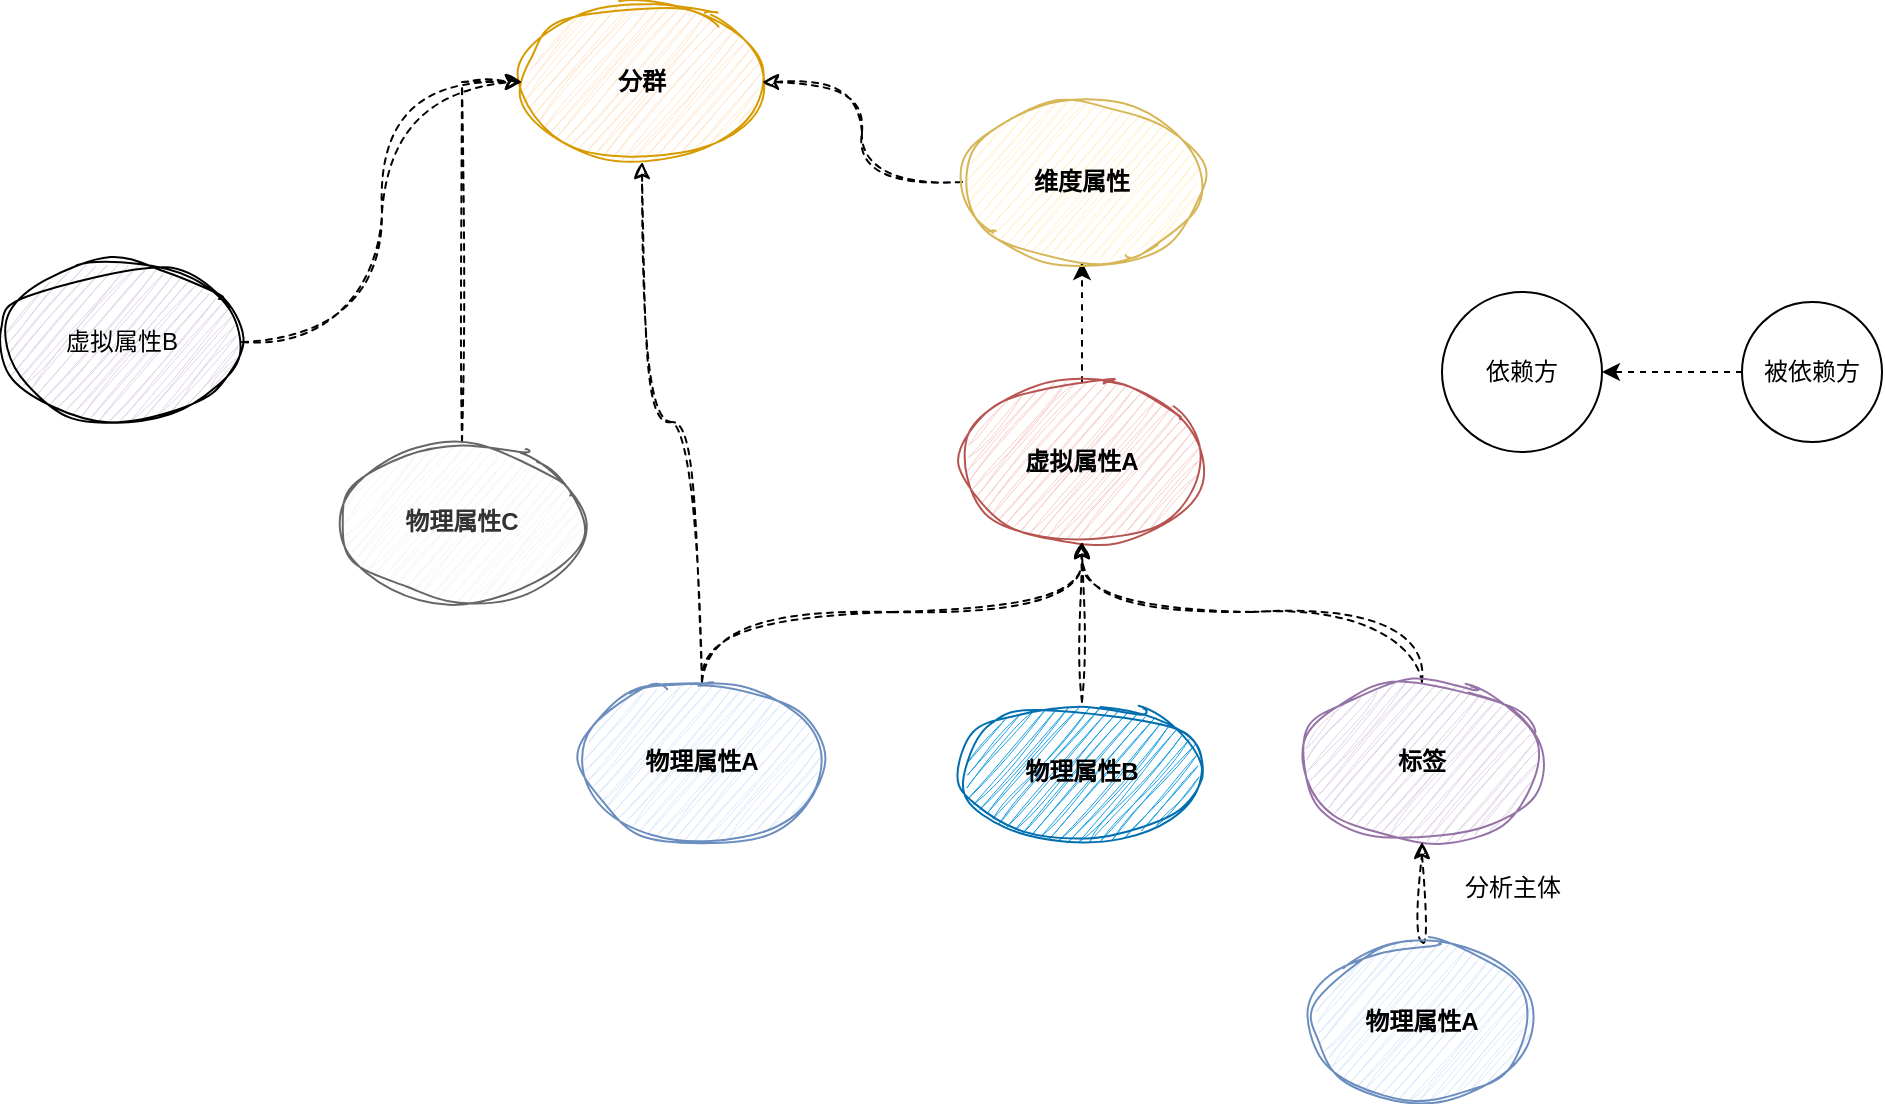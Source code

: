 <mxfile version="24.4.7" type="github">
  <diagram name="第 1 页" id="Z7Th33rIA3lxe8Ifl9V_">
    <mxGraphModel dx="1781" dy="581" grid="1" gridSize="10" guides="1" tooltips="1" connect="1" arrows="1" fold="1" page="1" pageScale="1" pageWidth="827" pageHeight="1169" math="0" shadow="0">
      <root>
        <mxCell id="0" />
        <mxCell id="1" parent="0" />
        <mxCell id="bh9T-JL_B93E33vmxypZ-8" style="edgeStyle=orthogonalEdgeStyle;rounded=1;orthogonalLoop=1;jettySize=auto;html=1;entryX=0.5;entryY=1;entryDx=0;entryDy=0;sketch=1;curveFitting=1;jiggle=2;dashed=1;elbow=vertical;curved=1;strokeColor=default;exitX=0.5;exitY=0;exitDx=0;exitDy=0;" parent="1" source="bh9T-JL_B93E33vmxypZ-1" target="bh9T-JL_B93E33vmxypZ-2" edge="1">
          <mxGeometry relative="1" as="geometry" />
        </mxCell>
        <mxCell id="bh9T-JL_B93E33vmxypZ-18" style="edgeStyle=orthogonalEdgeStyle;rounded=0;orthogonalLoop=1;jettySize=auto;html=1;curved=1;sketch=1;curveFitting=1;jiggle=2;dashed=1;" parent="1" source="bh9T-JL_B93E33vmxypZ-1" target="bh9T-JL_B93E33vmxypZ-4" edge="1">
          <mxGeometry relative="1" as="geometry" />
        </mxCell>
        <mxCell id="bh9T-JL_B93E33vmxypZ-1" value="&lt;b&gt;物理属性A&lt;/b&gt;" style="ellipse;whiteSpace=wrap;html=1;sketch=1;curveFitting=1;jiggle=2;shadow=0;fillColor=#dae8fc;strokeColor=#6c8ebf;" parent="1" vertex="1">
          <mxGeometry x="140" y="410" width="120" height="80" as="geometry" />
        </mxCell>
        <mxCell id="bh9T-JL_B93E33vmxypZ-10" style="edgeStyle=orthogonalEdgeStyle;rounded=0;orthogonalLoop=1;jettySize=auto;html=1;curved=1;dashed=1;" parent="1" source="bh9T-JL_B93E33vmxypZ-2" target="bh9T-JL_B93E33vmxypZ-5" edge="1">
          <mxGeometry relative="1" as="geometry" />
        </mxCell>
        <mxCell id="bh9T-JL_B93E33vmxypZ-2" value="&lt;b&gt;虚拟属性A&lt;/b&gt;" style="ellipse;whiteSpace=wrap;html=1;sketch=1;curveFitting=1;jiggle=2;fillColor=#f8cecc;strokeColor=#b85450;" parent="1" vertex="1">
          <mxGeometry x="330" y="260" width="120" height="80" as="geometry" />
        </mxCell>
        <mxCell id="bh9T-JL_B93E33vmxypZ-9" style="edgeStyle=orthogonalEdgeStyle;rounded=0;orthogonalLoop=1;jettySize=auto;html=1;entryX=0.5;entryY=1;entryDx=0;entryDy=0;exitX=0.5;exitY=0;exitDx=0;exitDy=0;elbow=vertical;sketch=1;curveFitting=1;jiggle=2;curved=1;dashed=1;" parent="1" source="bh9T-JL_B93E33vmxypZ-3" target="bh9T-JL_B93E33vmxypZ-2" edge="1">
          <mxGeometry relative="1" as="geometry" />
        </mxCell>
        <mxCell id="bh9T-JL_B93E33vmxypZ-3" value="&lt;b&gt;标签&lt;/b&gt;" style="ellipse;whiteSpace=wrap;html=1;sketch=1;curveFitting=1;jiggle=2;shadow=0;fillColor=#e1d5e7;strokeColor=#9673a6;" parent="1" vertex="1">
          <mxGeometry x="500" y="410" width="120" height="80" as="geometry" />
        </mxCell>
        <mxCell id="bh9T-JL_B93E33vmxypZ-4" value="&lt;b&gt;分群&lt;/b&gt;" style="ellipse;whiteSpace=wrap;html=1;sketch=1;curveFitting=1;jiggle=2;shadow=0;fillColor=#ffe6cc;strokeColor=#d79b00;" parent="1" vertex="1">
          <mxGeometry x="110" y="70" width="120" height="80" as="geometry" />
        </mxCell>
        <mxCell id="bh9T-JL_B93E33vmxypZ-17" style="edgeStyle=orthogonalEdgeStyle;rounded=0;orthogonalLoop=1;jettySize=auto;html=1;exitX=1;exitY=0.5;exitDx=0;exitDy=0;curved=1;dashed=1;sketch=1;curveFitting=1;jiggle=2;" parent="1" source="bh9T-JL_B93E33vmxypZ-5" target="bh9T-JL_B93E33vmxypZ-4" edge="1">
          <mxGeometry relative="1" as="geometry" />
        </mxCell>
        <mxCell id="bh9T-JL_B93E33vmxypZ-5" value="&lt;b&gt;维度属性&lt;/b&gt;" style="ellipse;whiteSpace=wrap;html=1;direction=west;sketch=1;curveFitting=1;jiggle=2;shadow=0;fillColor=#fff2cc;strokeColor=#d6b656;" parent="1" vertex="1">
          <mxGeometry x="330" y="120" width="120" height="80" as="geometry" />
        </mxCell>
        <mxCell id="L8w7nALQuXh1Z9aFsMdq-2" style="edgeStyle=orthogonalEdgeStyle;rounded=0;orthogonalLoop=1;jettySize=auto;html=1;entryX=0.5;entryY=1;entryDx=0;entryDy=0;sketch=1;curveFitting=1;jiggle=2;dashed=1;curved=1;" edge="1" parent="1" source="bh9T-JL_B93E33vmxypZ-11" target="bh9T-JL_B93E33vmxypZ-3">
          <mxGeometry relative="1" as="geometry" />
        </mxCell>
        <mxCell id="bh9T-JL_B93E33vmxypZ-11" value="&lt;b&gt;物理属性A&lt;/b&gt;" style="ellipse;whiteSpace=wrap;html=1;fillColor=#dae8fc;strokeColor=#6c8ebf;sketch=1;curveFitting=1;jiggle=2;shadow=0;" parent="1" vertex="1">
          <mxGeometry x="505" y="540" width="110" height="80" as="geometry" />
        </mxCell>
        <mxCell id="bh9T-JL_B93E33vmxypZ-16" style="edgeStyle=orthogonalEdgeStyle;rounded=0;orthogonalLoop=1;jettySize=auto;html=1;sketch=1;curveFitting=1;jiggle=2;curved=1;dashed=1;" parent="1" source="bh9T-JL_B93E33vmxypZ-13" edge="1">
          <mxGeometry relative="1" as="geometry">
            <mxPoint x="390" y="340" as="targetPoint" />
          </mxGeometry>
        </mxCell>
        <mxCell id="bh9T-JL_B93E33vmxypZ-13" value="&lt;b&gt;&lt;font color=&quot;#000000&quot;&gt;物理属性B&lt;/font&gt;&lt;/b&gt;" style="ellipse;whiteSpace=wrap;html=1;sketch=1;curveFitting=1;jiggle=2;fillColor=#1ba1e2;fontColor=#ffffff;strokeColor=#006EAF;" parent="1" vertex="1">
          <mxGeometry x="330" y="420" width="120" height="70" as="geometry" />
        </mxCell>
        <mxCell id="bh9T-JL_B93E33vmxypZ-19" value="依赖方" style="ellipse;whiteSpace=wrap;html=1;aspect=fixed;" parent="1" vertex="1">
          <mxGeometry x="570" y="215" width="80" height="80" as="geometry" />
        </mxCell>
        <mxCell id="bh9T-JL_B93E33vmxypZ-21" style="edgeStyle=orthogonalEdgeStyle;rounded=0;orthogonalLoop=1;jettySize=auto;html=1;dashed=1;" parent="1" source="bh9T-JL_B93E33vmxypZ-20" target="bh9T-JL_B93E33vmxypZ-19" edge="1">
          <mxGeometry relative="1" as="geometry" />
        </mxCell>
        <mxCell id="bh9T-JL_B93E33vmxypZ-20" value="被依赖方" style="ellipse;whiteSpace=wrap;html=1;aspect=fixed;" parent="1" vertex="1">
          <mxGeometry x="720" y="220" width="70" height="70" as="geometry" />
        </mxCell>
        <mxCell id="bh9T-JL_B93E33vmxypZ-23" style="edgeStyle=orthogonalEdgeStyle;rounded=0;orthogonalLoop=1;jettySize=auto;html=1;entryX=0;entryY=0.5;entryDx=0;entryDy=0;dashed=1;sketch=1;curveFitting=1;jiggle=2;" parent="1" source="bh9T-JL_B93E33vmxypZ-22" target="bh9T-JL_B93E33vmxypZ-4" edge="1">
          <mxGeometry relative="1" as="geometry" />
        </mxCell>
        <mxCell id="bh9T-JL_B93E33vmxypZ-22" value="&lt;b&gt;物理属性C&lt;/b&gt;" style="ellipse;whiteSpace=wrap;html=1;sketch=1;curveFitting=1;jiggle=2;fillColor=#f5f5f5;fontColor=#333333;strokeColor=#666666;" parent="1" vertex="1">
          <mxGeometry x="20" y="290" width="120" height="80" as="geometry" />
        </mxCell>
        <mxCell id="bh9T-JL_B93E33vmxypZ-25" style="edgeStyle=orthogonalEdgeStyle;rounded=0;orthogonalLoop=1;jettySize=auto;html=1;curved=1;sketch=1;curveFitting=1;jiggle=2;dashed=1;entryX=0;entryY=0.5;entryDx=0;entryDy=0;" parent="1" source="bh9T-JL_B93E33vmxypZ-24" target="bh9T-JL_B93E33vmxypZ-4" edge="1">
          <mxGeometry relative="1" as="geometry">
            <mxPoint x="110" y="160" as="targetPoint" />
          </mxGeometry>
        </mxCell>
        <mxCell id="bh9T-JL_B93E33vmxypZ-24" value="虚拟属性B" style="ellipse;whiteSpace=wrap;html=1;sketch=1;curveFitting=1;jiggle=2;fillColor=#E1D5E7;" parent="1" vertex="1">
          <mxGeometry x="-150" y="200" width="120" height="80" as="geometry" />
        </mxCell>
        <mxCell id="L8w7nALQuXh1Z9aFsMdq-1" value="分析主体" style="text;html=1;align=center;verticalAlign=middle;resizable=0;points=[];autosize=1;strokeColor=none;fillColor=none;" vertex="1" parent="1">
          <mxGeometry x="570" y="498" width="70" height="30" as="geometry" />
        </mxCell>
      </root>
    </mxGraphModel>
  </diagram>
</mxfile>
